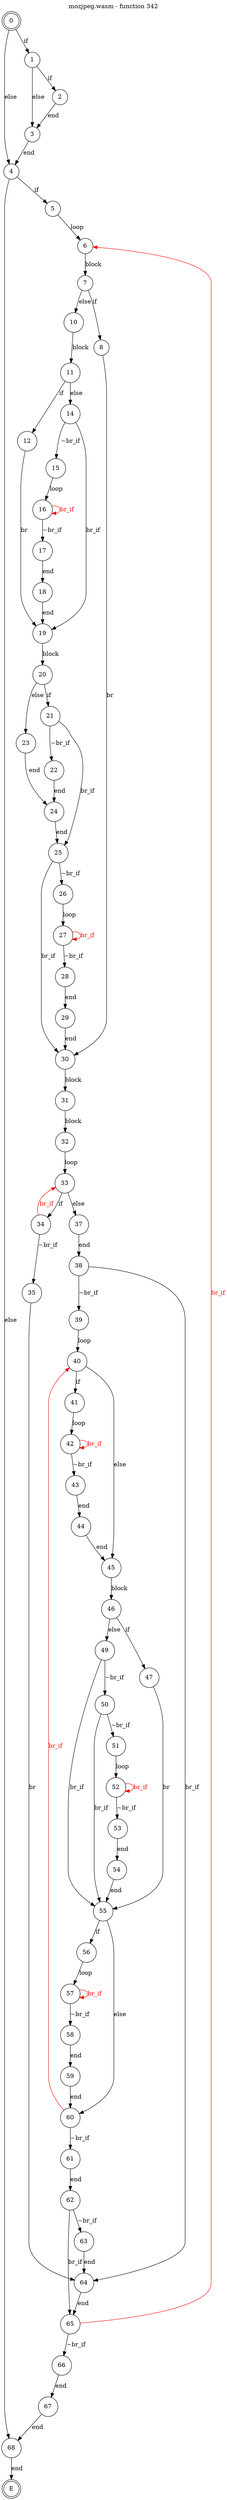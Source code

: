 digraph finite_state_machine {
    label = "mozjpeg.wasm - function 342"
    labelloc =  t
    labelfontsize = 16
    labelfontcolor = black
    labelfontname = "Helvetica"
    node [shape = doublecircle]; 0 E ;
    node [shape = circle];
    0 -> 1[label="if"];
    0 -> 4[label="else"];
    1 -> 2[label="if"];
    1 -> 3[label="else"];
    2 -> 3[label="end"];
    3 -> 4[label="end"];
    4 -> 5[label="if"];
    4 -> 68[label="else"];
    5 -> 6[label="loop"];
    6 -> 7[label="block"];
    7 -> 8[label="if"];
    7 -> 10[label="else"];
    8 -> 30[label="br"];
    10 -> 11[label="block"];
    11 -> 12[label="if"];
    11 -> 14[label="else"];
    12 -> 19[label="br"];
    14 -> 15[label="~br_if"];
    14 -> 19[label="br_if"];
    15 -> 16[label="loop"];
    16 -> 17[label="~br_if"];
    16 -> 16[color="red" fontcolor="red" label="br_if"];
    17 -> 18[label="end"];
    18 -> 19[label="end"];
    19 -> 20[label="block"];
    20 -> 21[label="if"];
    20 -> 23[label="else"];
    21 -> 22[label="~br_if"];
    21 -> 25[label="br_if"];
    22 -> 24[label="end"];
    23 -> 24[label="end"];
    24 -> 25[label="end"];
    25 -> 26[label="~br_if"];
    25 -> 30[label="br_if"];
    26 -> 27[label="loop"];
    27 -> 28[label="~br_if"];
    27 -> 27[color="red" fontcolor="red" label="br_if"];
    28 -> 29[label="end"];
    29 -> 30[label="end"];
    30 -> 31[label="block"];
    31 -> 32[label="block"];
    32 -> 33[label="loop"];
    33 -> 34[label="if"];
    33 -> 37[label="else"];
    34 -> 35[label="~br_if"];
    34 -> 33[color="red" fontcolor="red" label="br_if"];
    35 -> 64[label="br"];
    37 -> 38[label="end"];
    38 -> 39[label="~br_if"];
    38 -> 64[label="br_if"];
    39 -> 40[label="loop"];
    40 -> 41[label="if"];
    40 -> 45[label="else"];
    41 -> 42[label="loop"];
    42 -> 43[label="~br_if"];
    42 -> 42[color="red" fontcolor="red" label="br_if"];
    43 -> 44[label="end"];
    44 -> 45[label="end"];
    45 -> 46[label="block"];
    46 -> 47[label="if"];
    46 -> 49[label="else"];
    47 -> 55[label="br"];
    49 -> 50[label="~br_if"];
    49 -> 55[label="br_if"];
    50 -> 51[label="~br_if"];
    50 -> 55[label="br_if"];
    51 -> 52[label="loop"];
    52 -> 53[label="~br_if"];
    52 -> 52[color="red" fontcolor="red" label="br_if"];
    53 -> 54[label="end"];
    54 -> 55[label="end"];
    55 -> 56[label="if"];
    55 -> 60[label="else"];
    56 -> 57[label="loop"];
    57 -> 58[label="~br_if"];
    57 -> 57[color="red" fontcolor="red" label="br_if"];
    58 -> 59[label="end"];
    59 -> 60[label="end"];
    60 -> 61[label="~br_if"];
    60 -> 40[color="red" fontcolor="red" label="br_if"];
    61 -> 62[label="end"];
    62 -> 63[label="~br_if"];
    62 -> 65[label="br_if"];
    63 -> 64[label="end"];
    64 -> 65[label="end"];
    65 -> 66[label="~br_if"];
    65 -> 6[color="red" fontcolor="red" label="br_if"];
    66 -> 67[label="end"];
    67 -> 68[label="end"];
    68 -> E[label="end"];
}
